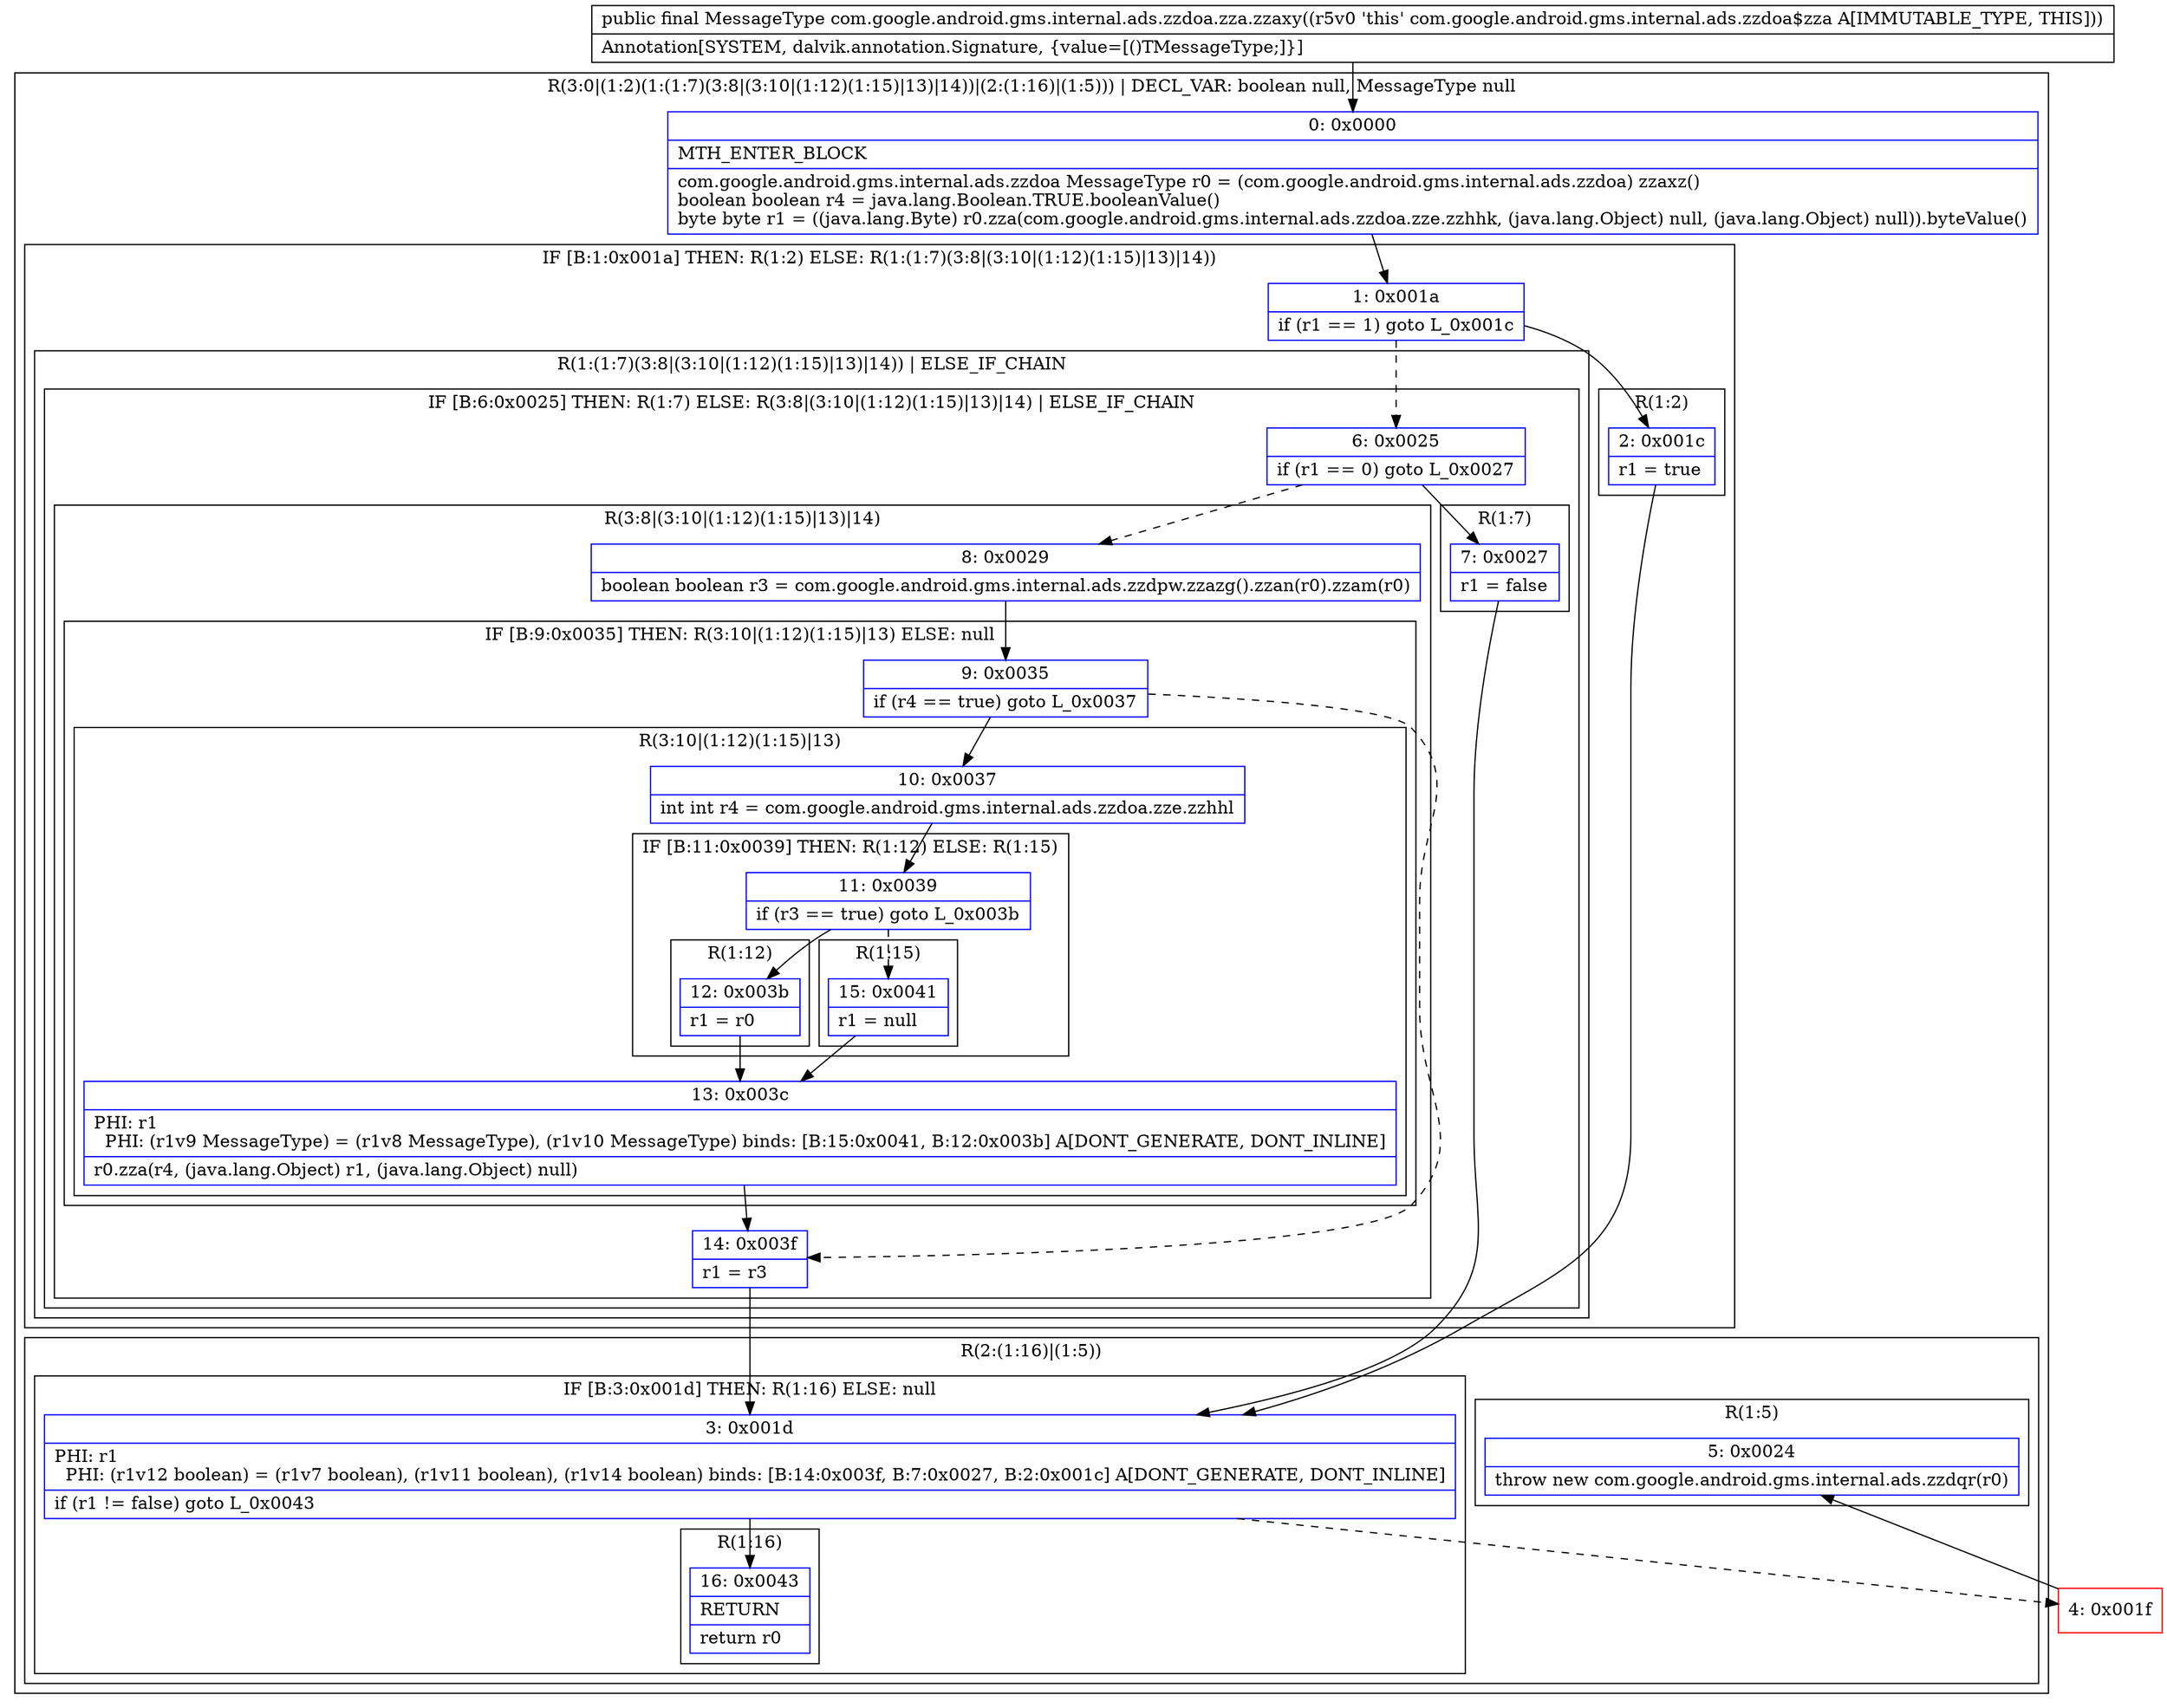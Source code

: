 digraph "CFG forcom.google.android.gms.internal.ads.zzdoa.zza.zzaxy()Lcom\/google\/android\/gms\/internal\/ads\/zzdoa;" {
subgraph cluster_Region_1970099844 {
label = "R(3:0|(1:2)(1:(1:7)(3:8|(3:10|(1:12)(1:15)|13)|14))|(2:(1:16)|(1:5))) | DECL_VAR: boolean null, MessageType null\l";
node [shape=record,color=blue];
Node_0 [shape=record,label="{0\:\ 0x0000|MTH_ENTER_BLOCK\l|com.google.android.gms.internal.ads.zzdoa MessageType r0 = (com.google.android.gms.internal.ads.zzdoa) zzaxz()\lboolean boolean r4 = java.lang.Boolean.TRUE.booleanValue()\lbyte byte r1 = ((java.lang.Byte) r0.zza(com.google.android.gms.internal.ads.zzdoa.zze.zzhhk, (java.lang.Object) null, (java.lang.Object) null)).byteValue()\l}"];
subgraph cluster_IfRegion_1690585945 {
label = "IF [B:1:0x001a] THEN: R(1:2) ELSE: R(1:(1:7)(3:8|(3:10|(1:12)(1:15)|13)|14))";
node [shape=record,color=blue];
Node_1 [shape=record,label="{1\:\ 0x001a|if (r1 == 1) goto L_0x001c\l}"];
subgraph cluster_Region_2074334852 {
label = "R(1:2)";
node [shape=record,color=blue];
Node_2 [shape=record,label="{2\:\ 0x001c|r1 = true\l}"];
}
subgraph cluster_Region_767735231 {
label = "R(1:(1:7)(3:8|(3:10|(1:12)(1:15)|13)|14)) | ELSE_IF_CHAIN\l";
node [shape=record,color=blue];
subgraph cluster_IfRegion_507930193 {
label = "IF [B:6:0x0025] THEN: R(1:7) ELSE: R(3:8|(3:10|(1:12)(1:15)|13)|14) | ELSE_IF_CHAIN\l";
node [shape=record,color=blue];
Node_6 [shape=record,label="{6\:\ 0x0025|if (r1 == 0) goto L_0x0027\l}"];
subgraph cluster_Region_1039912161 {
label = "R(1:7)";
node [shape=record,color=blue];
Node_7 [shape=record,label="{7\:\ 0x0027|r1 = false\l}"];
}
subgraph cluster_Region_1781190032 {
label = "R(3:8|(3:10|(1:12)(1:15)|13)|14)";
node [shape=record,color=blue];
Node_8 [shape=record,label="{8\:\ 0x0029|boolean boolean r3 = com.google.android.gms.internal.ads.zzdpw.zzazg().zzan(r0).zzam(r0)\l}"];
subgraph cluster_IfRegion_874524936 {
label = "IF [B:9:0x0035] THEN: R(3:10|(1:12)(1:15)|13) ELSE: null";
node [shape=record,color=blue];
Node_9 [shape=record,label="{9\:\ 0x0035|if (r4 == true) goto L_0x0037\l}"];
subgraph cluster_Region_1966387213 {
label = "R(3:10|(1:12)(1:15)|13)";
node [shape=record,color=blue];
Node_10 [shape=record,label="{10\:\ 0x0037|int int r4 = com.google.android.gms.internal.ads.zzdoa.zze.zzhhl\l}"];
subgraph cluster_IfRegion_149292164 {
label = "IF [B:11:0x0039] THEN: R(1:12) ELSE: R(1:15)";
node [shape=record,color=blue];
Node_11 [shape=record,label="{11\:\ 0x0039|if (r3 == true) goto L_0x003b\l}"];
subgraph cluster_Region_146624245 {
label = "R(1:12)";
node [shape=record,color=blue];
Node_12 [shape=record,label="{12\:\ 0x003b|r1 = r0\l}"];
}
subgraph cluster_Region_1450857295 {
label = "R(1:15)";
node [shape=record,color=blue];
Node_15 [shape=record,label="{15\:\ 0x0041|r1 = null\l}"];
}
}
Node_13 [shape=record,label="{13\:\ 0x003c|PHI: r1 \l  PHI: (r1v9 MessageType) = (r1v8 MessageType), (r1v10 MessageType) binds: [B:15:0x0041, B:12:0x003b] A[DONT_GENERATE, DONT_INLINE]\l|r0.zza(r4, (java.lang.Object) r1, (java.lang.Object) null)\l}"];
}
}
Node_14 [shape=record,label="{14\:\ 0x003f|r1 = r3\l}"];
}
}
}
}
subgraph cluster_Region_1970253746 {
label = "R(2:(1:16)|(1:5))";
node [shape=record,color=blue];
subgraph cluster_IfRegion_1331482889 {
label = "IF [B:3:0x001d] THEN: R(1:16) ELSE: null";
node [shape=record,color=blue];
Node_3 [shape=record,label="{3\:\ 0x001d|PHI: r1 \l  PHI: (r1v12 boolean) = (r1v7 boolean), (r1v11 boolean), (r1v14 boolean) binds: [B:14:0x003f, B:7:0x0027, B:2:0x001c] A[DONT_GENERATE, DONT_INLINE]\l|if (r1 != false) goto L_0x0043\l}"];
subgraph cluster_Region_1794244953 {
label = "R(1:16)";
node [shape=record,color=blue];
Node_16 [shape=record,label="{16\:\ 0x0043|RETURN\l|return r0\l}"];
}
}
subgraph cluster_Region_1443370970 {
label = "R(1:5)";
node [shape=record,color=blue];
Node_5 [shape=record,label="{5\:\ 0x0024|throw new com.google.android.gms.internal.ads.zzdqr(r0)\l}"];
}
}
}
Node_4 [shape=record,color=red,label="{4\:\ 0x001f}"];
MethodNode[shape=record,label="{public final MessageType com.google.android.gms.internal.ads.zzdoa.zza.zzaxy((r5v0 'this' com.google.android.gms.internal.ads.zzdoa$zza A[IMMUTABLE_TYPE, THIS]))  | Annotation[SYSTEM, dalvik.annotation.Signature, \{value=[()TMessageType;]\}]\l}"];
MethodNode -> Node_0;
Node_0 -> Node_1;
Node_1 -> Node_2;
Node_1 -> Node_6[style=dashed];
Node_2 -> Node_3;
Node_6 -> Node_7;
Node_6 -> Node_8[style=dashed];
Node_7 -> Node_3;
Node_8 -> Node_9;
Node_9 -> Node_10;
Node_9 -> Node_14[style=dashed];
Node_10 -> Node_11;
Node_11 -> Node_12;
Node_11 -> Node_15[style=dashed];
Node_12 -> Node_13;
Node_15 -> Node_13;
Node_13 -> Node_14;
Node_14 -> Node_3;
Node_3 -> Node_4[style=dashed];
Node_3 -> Node_16;
Node_4 -> Node_5;
}

